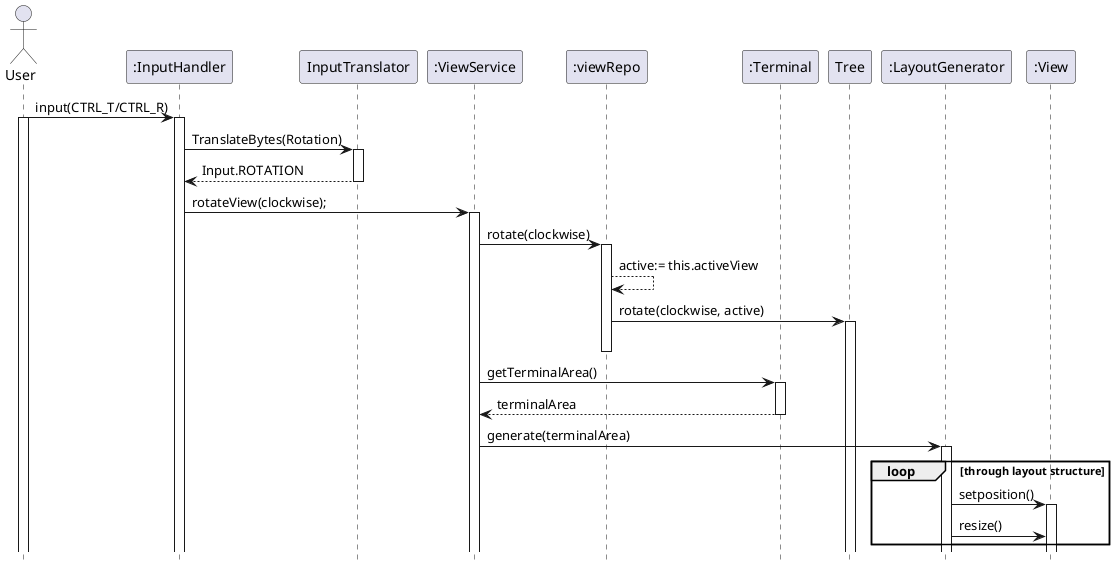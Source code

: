 @startuml
'https://plantuml.com/sequence-diagram
hide footbox
actor User as u
participant ":InputHandler" as ih
participant "InputTranslator" as it
participant ":ViewService" as vs
participant ":viewRepo" as vr
participant ":Terminal" as tr
participant "Tree" as t
participant ":LayoutGenerator" as lg
participant ":View" as v
u -> ih: input(CTRL_T/CTRL_R)
activate u
activate ih
ih -> it: TranslateBytes(Rotation)
activate it
it --> ih: Input.ROTATION
deactivate it
ih -> vs: rotateView(clockwise);

activate vs
vs -> vr: rotate(clockwise)
activate vr
vr --> vr: active:= this.activeView
vr -> t : rotate(clockwise, active)
activate t
deactivate vr
vs -> tr: getTerminalArea()
activate tr
tr --> vs: terminalArea
deactivate tr
vs -> lg: generate(terminalArea)
loop through layout structure
    activate lg
    lg -> v: setposition()
    activate v
    lg -> v: resize()
end

@enduml